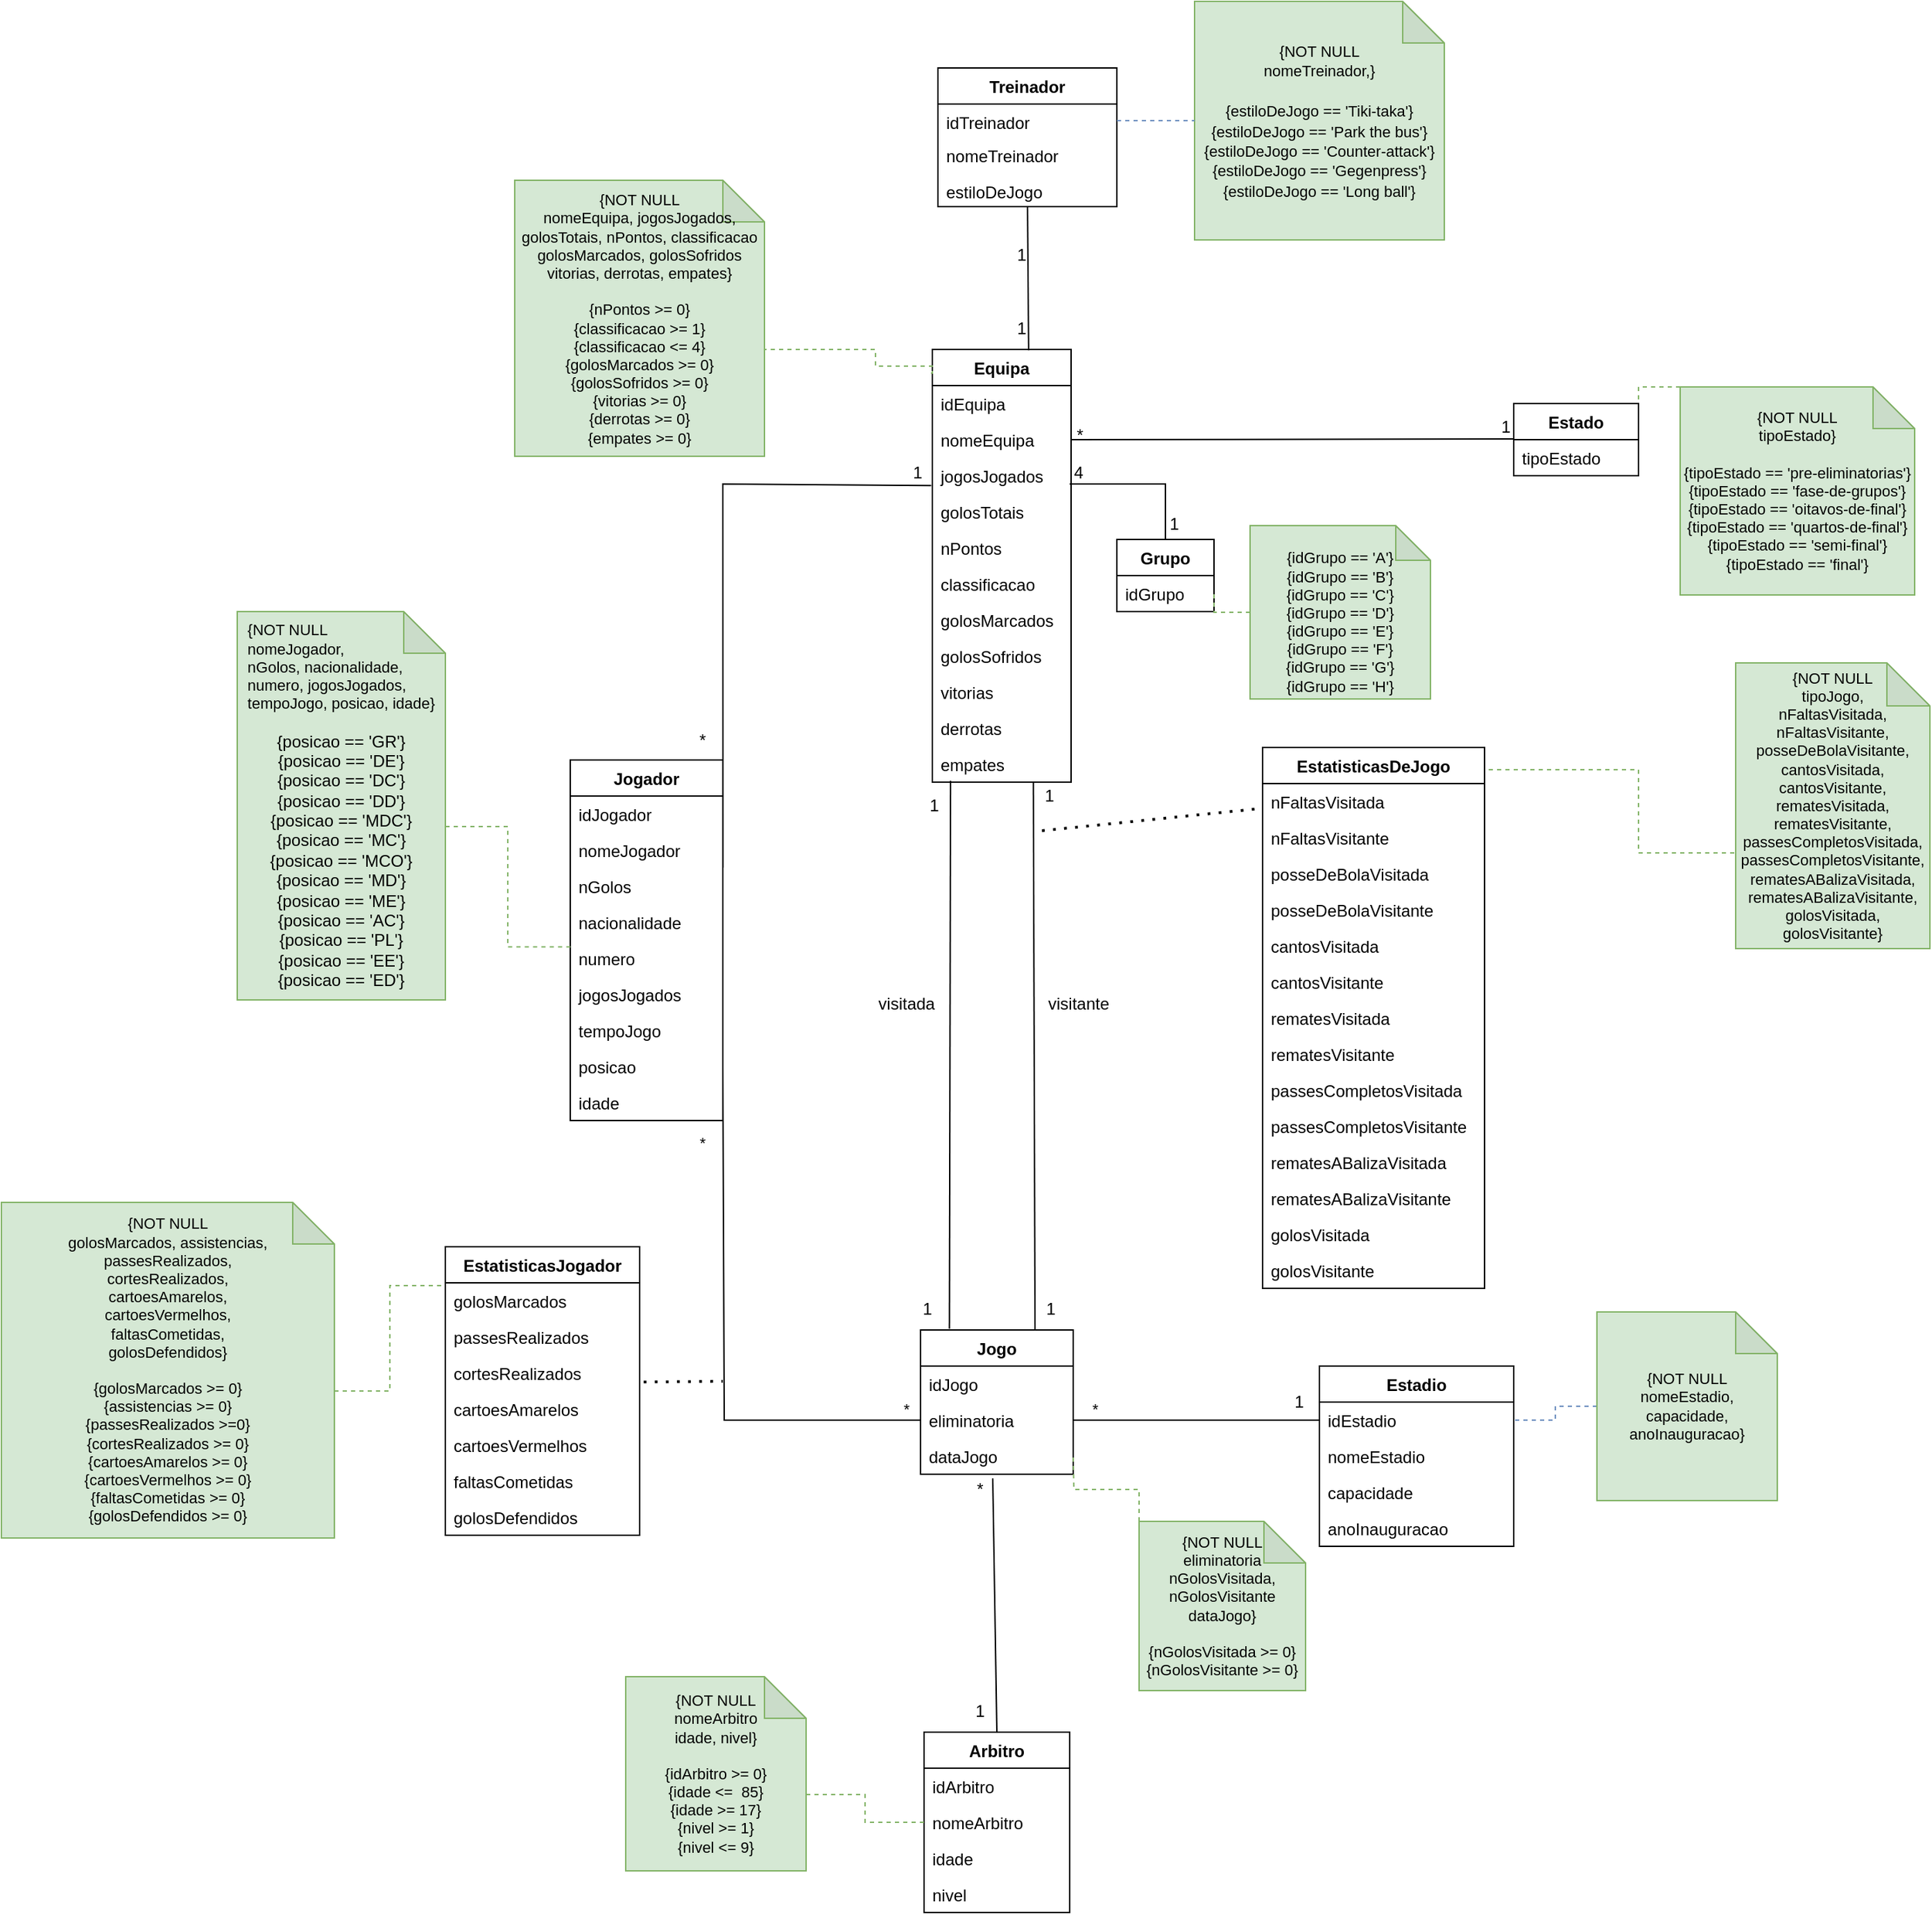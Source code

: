 <mxfile version="20.7.4" type="device"><diagram id="o1fKpXjpZKO0QUA-Rvre" name="Page-1"><mxGraphModel dx="2514" dy="2068" grid="1" gridSize="10" guides="1" tooltips="1" connect="1" arrows="1" fold="1" page="1" pageScale="1" pageWidth="827" pageHeight="1169" math="0" shadow="0"><root><mxCell id="0"/><mxCell id="1" parent="0"/><mxCell id="t4K7Rf3jq_P4CS6nvT9M-1" value="Equipa" style="swimlane;fontStyle=1;align=center;verticalAlign=top;childLayout=stackLayout;horizontal=1;startSize=26;horizontalStack=0;resizeParent=1;resizeParentMax=0;resizeLast=0;collapsible=1;marginBottom=0;" parent="1" vertex="1"><mxGeometry x="281" y="13" width="100" height="312" as="geometry"/></mxCell><mxCell id="t4K7Rf3jq_P4CS6nvT9M-2" value="idEquipa" style="text;strokeColor=none;fillColor=none;align=left;verticalAlign=top;spacingLeft=4;spacingRight=4;overflow=hidden;rotatable=0;points=[[0,0.5],[1,0.5]];portConstraint=eastwest;" parent="t4K7Rf3jq_P4CS6nvT9M-1" vertex="1"><mxGeometry y="26" width="100" height="26" as="geometry"/></mxCell><mxCell id="t4K7Rf3jq_P4CS6nvT9M-3" value="nomeEquipa" style="text;strokeColor=none;fillColor=none;align=left;verticalAlign=top;spacingLeft=4;spacingRight=4;overflow=hidden;rotatable=0;points=[[0,0.5],[1,0.5]];portConstraint=eastwest;fontStyle=0" parent="t4K7Rf3jq_P4CS6nvT9M-1" vertex="1"><mxGeometry y="52" width="100" height="26" as="geometry"/></mxCell><mxCell id="t4K7Rf3jq_P4CS6nvT9M-4" value="jogosJogados" style="text;strokeColor=none;fillColor=none;align=left;verticalAlign=top;spacingLeft=4;spacingRight=4;overflow=hidden;rotatable=0;points=[[0,0.5],[1,0.5]];portConstraint=eastwest;" parent="t4K7Rf3jq_P4CS6nvT9M-1" vertex="1"><mxGeometry y="78" width="100" height="26" as="geometry"/></mxCell><mxCell id="t4K7Rf3jq_P4CS6nvT9M-5" value="golosTotais" style="text;strokeColor=none;fillColor=none;align=left;verticalAlign=top;spacingLeft=4;spacingRight=4;overflow=hidden;rotatable=0;points=[[0,0.5],[1,0.5]];portConstraint=eastwest;" parent="t4K7Rf3jq_P4CS6nvT9M-1" vertex="1"><mxGeometry y="104" width="100" height="26" as="geometry"/></mxCell><mxCell id="ZD6947_bh7tie47ySwSX-15" value="nPontos" style="text;strokeColor=none;fillColor=none;align=left;verticalAlign=top;spacingLeft=4;spacingRight=4;overflow=hidden;rotatable=0;points=[[0,0.5],[1,0.5]];portConstraint=eastwest;" parent="t4K7Rf3jq_P4CS6nvT9M-1" vertex="1"><mxGeometry y="130" width="100" height="26" as="geometry"/></mxCell><mxCell id="ZD6947_bh7tie47ySwSX-16" value="classificacao" style="text;strokeColor=none;fillColor=none;align=left;verticalAlign=top;spacingLeft=4;spacingRight=4;overflow=hidden;rotatable=0;points=[[0,0.5],[1,0.5]];portConstraint=eastwest;" parent="t4K7Rf3jq_P4CS6nvT9M-1" vertex="1"><mxGeometry y="156" width="100" height="26" as="geometry"/></mxCell><mxCell id="ZD6947_bh7tie47ySwSX-17" value="golosMarcados" style="text;strokeColor=none;fillColor=none;align=left;verticalAlign=top;spacingLeft=4;spacingRight=4;overflow=hidden;rotatable=0;points=[[0,0.5],[1,0.5]];portConstraint=eastwest;" parent="t4K7Rf3jq_P4CS6nvT9M-1" vertex="1"><mxGeometry y="182" width="100" height="26" as="geometry"/></mxCell><mxCell id="ZD6947_bh7tie47ySwSX-18" value="golosSofridos" style="text;strokeColor=none;fillColor=none;align=left;verticalAlign=top;spacingLeft=4;spacingRight=4;overflow=hidden;rotatable=0;points=[[0,0.5],[1,0.5]];portConstraint=eastwest;" parent="t4K7Rf3jq_P4CS6nvT9M-1" vertex="1"><mxGeometry y="208" width="100" height="26" as="geometry"/></mxCell><mxCell id="ZD6947_bh7tie47ySwSX-19" value="vitorias" style="text;strokeColor=none;fillColor=none;align=left;verticalAlign=top;spacingLeft=4;spacingRight=4;overflow=hidden;rotatable=0;points=[[0,0.5],[1,0.5]];portConstraint=eastwest;" parent="t4K7Rf3jq_P4CS6nvT9M-1" vertex="1"><mxGeometry y="234" width="100" height="26" as="geometry"/></mxCell><mxCell id="ZD6947_bh7tie47ySwSX-20" value="derrotas" style="text;strokeColor=none;fillColor=none;align=left;verticalAlign=top;spacingLeft=4;spacingRight=4;overflow=hidden;rotatable=0;points=[[0,0.5],[1,0.5]];portConstraint=eastwest;" parent="t4K7Rf3jq_P4CS6nvT9M-1" vertex="1"><mxGeometry y="260" width="100" height="26" as="geometry"/></mxCell><mxCell id="ZD6947_bh7tie47ySwSX-21" value="empates" style="text;strokeColor=none;fillColor=none;align=left;verticalAlign=top;spacingLeft=4;spacingRight=4;overflow=hidden;rotatable=0;points=[[0,0.5],[1,0.5]];portConstraint=eastwest;" parent="t4K7Rf3jq_P4CS6nvT9M-1" vertex="1"><mxGeometry y="286" width="100" height="26" as="geometry"/></mxCell><mxCell id="t4K7Rf3jq_P4CS6nvT9M-6" value="Jogador" style="swimlane;fontStyle=1;align=center;verticalAlign=top;childLayout=stackLayout;horizontal=1;startSize=26;horizontalStack=0;resizeParent=1;resizeParentMax=0;resizeLast=0;collapsible=1;marginBottom=0;" parent="1" vertex="1"><mxGeometry x="20" y="309" width="110" height="260" as="geometry"/></mxCell><mxCell id="t4K7Rf3jq_P4CS6nvT9M-7" value="idJogador" style="text;strokeColor=none;fillColor=none;align=left;verticalAlign=top;spacingLeft=4;spacingRight=4;overflow=hidden;rotatable=0;points=[[0,0.5],[1,0.5]];portConstraint=eastwest;" parent="t4K7Rf3jq_P4CS6nvT9M-6" vertex="1"><mxGeometry y="26" width="110" height="26" as="geometry"/></mxCell><mxCell id="t4K7Rf3jq_P4CS6nvT9M-8" value="nomeJogador" style="text;strokeColor=none;fillColor=none;align=left;verticalAlign=top;spacingLeft=4;spacingRight=4;overflow=hidden;rotatable=0;points=[[0,0.5],[1,0.5]];portConstraint=eastwest;" parent="t4K7Rf3jq_P4CS6nvT9M-6" vertex="1"><mxGeometry y="52" width="110" height="26" as="geometry"/></mxCell><mxCell id="t4K7Rf3jq_P4CS6nvT9M-9" value="nGolos" style="text;strokeColor=none;fillColor=none;align=left;verticalAlign=top;spacingLeft=4;spacingRight=4;overflow=hidden;rotatable=0;points=[[0,0.5],[1,0.5]];portConstraint=eastwest;" parent="t4K7Rf3jq_P4CS6nvT9M-6" vertex="1"><mxGeometry y="78" width="110" height="26" as="geometry"/></mxCell><mxCell id="t4K7Rf3jq_P4CS6nvT9M-10" value="nacionalidade" style="text;strokeColor=none;fillColor=none;align=left;verticalAlign=top;spacingLeft=4;spacingRight=4;overflow=hidden;rotatable=0;points=[[0,0.5],[1,0.5]];portConstraint=eastwest;" parent="t4K7Rf3jq_P4CS6nvT9M-6" vertex="1"><mxGeometry y="104" width="110" height="26" as="geometry"/></mxCell><mxCell id="t4K7Rf3jq_P4CS6nvT9M-11" value="numero" style="text;strokeColor=none;fillColor=none;align=left;verticalAlign=top;spacingLeft=4;spacingRight=4;overflow=hidden;rotatable=0;points=[[0,0.5],[1,0.5]];portConstraint=eastwest;" parent="t4K7Rf3jq_P4CS6nvT9M-6" vertex="1"><mxGeometry y="130" width="110" height="26" as="geometry"/></mxCell><mxCell id="t4K7Rf3jq_P4CS6nvT9M-12" value="jogosJogados" style="text;strokeColor=none;fillColor=none;align=left;verticalAlign=top;spacingLeft=4;spacingRight=4;overflow=hidden;rotatable=0;points=[[0,0.5],[1,0.5]];portConstraint=eastwest;" parent="t4K7Rf3jq_P4CS6nvT9M-6" vertex="1"><mxGeometry y="156" width="110" height="26" as="geometry"/></mxCell><mxCell id="t4K7Rf3jq_P4CS6nvT9M-13" value="tempoJogo" style="text;strokeColor=none;fillColor=none;align=left;verticalAlign=top;spacingLeft=4;spacingRight=4;overflow=hidden;rotatable=0;points=[[0,0.5],[1,0.5]];portConstraint=eastwest;" parent="t4K7Rf3jq_P4CS6nvT9M-6" vertex="1"><mxGeometry y="182" width="110" height="26" as="geometry"/></mxCell><mxCell id="t4K7Rf3jq_P4CS6nvT9M-14" value="posicao" style="text;strokeColor=none;fillColor=none;align=left;verticalAlign=top;spacingLeft=4;spacingRight=4;overflow=hidden;rotatable=0;points=[[0,0.5],[1,0.5]];portConstraint=eastwest;" parent="t4K7Rf3jq_P4CS6nvT9M-6" vertex="1"><mxGeometry y="208" width="110" height="26" as="geometry"/></mxCell><mxCell id="t4K7Rf3jq_P4CS6nvT9M-15" value="idade" style="text;strokeColor=none;fillColor=none;align=left;verticalAlign=top;spacingLeft=4;spacingRight=4;overflow=hidden;rotatable=0;points=[[0,0.5],[1,0.5]];portConstraint=eastwest;" parent="t4K7Rf3jq_P4CS6nvT9M-6" vertex="1"><mxGeometry y="234" width="110" height="26" as="geometry"/></mxCell><mxCell id="t4K7Rf3jq_P4CS6nvT9M-16" value="" style="endArrow=none;html=1;rounded=0;entryX=-0.008;entryY=0.773;entryDx=0;entryDy=0;exitX=1.001;exitY=-0.016;exitDx=0;exitDy=0;exitPerimeter=0;entryPerimeter=0;" parent="1" source="t4K7Rf3jq_P4CS6nvT9M-9" target="t4K7Rf3jq_P4CS6nvT9M-4" edge="1"><mxGeometry width="50" height="50" relative="1" as="geometry"><mxPoint x="170" y="160" as="sourcePoint"/><mxPoint x="220" y="110" as="targetPoint"/><Array as="points"><mxPoint x="130" y="110"/></Array></mxGeometry></mxCell><mxCell id="t4K7Rf3jq_P4CS6nvT9M-17" value="Jogo" style="swimlane;fontStyle=1;align=center;verticalAlign=top;childLayout=stackLayout;horizontal=1;startSize=26;horizontalStack=0;resizeParent=1;resizeParentMax=0;resizeLast=0;collapsible=1;marginBottom=0;" parent="1" vertex="1"><mxGeometry x="272.5" y="720" width="110" height="104" as="geometry"/></mxCell><mxCell id="t4K7Rf3jq_P4CS6nvT9M-18" value="idJogo" style="text;strokeColor=none;fillColor=none;align=left;verticalAlign=top;spacingLeft=4;spacingRight=4;overflow=hidden;rotatable=0;points=[[0,0.5],[1,0.5]];portConstraint=eastwest;" parent="t4K7Rf3jq_P4CS6nvT9M-17" vertex="1"><mxGeometry y="26" width="110" height="26" as="geometry"/></mxCell><mxCell id="t4K7Rf3jq_P4CS6nvT9M-19" value="eliminatoria" style="text;strokeColor=none;fillColor=none;align=left;verticalAlign=top;spacingLeft=4;spacingRight=4;overflow=hidden;rotatable=0;points=[[0,0.5],[1,0.5]];portConstraint=eastwest;" parent="t4K7Rf3jq_P4CS6nvT9M-17" vertex="1"><mxGeometry y="52" width="110" height="26" as="geometry"/></mxCell><mxCell id="t4K7Rf3jq_P4CS6nvT9M-22" value="dataJogo" style="text;strokeColor=none;fillColor=none;align=left;verticalAlign=top;spacingLeft=4;spacingRight=4;overflow=hidden;rotatable=0;points=[[0,0.5],[1,0.5]];portConstraint=eastwest;" parent="t4K7Rf3jq_P4CS6nvT9M-17" vertex="1"><mxGeometry y="78" width="110" height="26" as="geometry"/></mxCell><mxCell id="t4K7Rf3jq_P4CS6nvT9M-23" value="" style="endArrow=none;html=1;rounded=0;entryX=0.131;entryY=0.963;entryDx=0;entryDy=0;entryPerimeter=0;exitX=0.189;exitY=-0.009;exitDx=0;exitDy=0;exitPerimeter=0;" parent="1" source="t4K7Rf3jq_P4CS6nvT9M-17" target="ZD6947_bh7tie47ySwSX-21" edge="1"><mxGeometry width="50" height="50" relative="1" as="geometry"><mxPoint x="280" y="430" as="sourcePoint"/><mxPoint x="330" y="380" as="targetPoint"/></mxGeometry></mxCell><mxCell id="t4K7Rf3jq_P4CS6nvT9M-24" value="" style="endArrow=none;html=1;rounded=0;entryX=0.728;entryY=0.99;entryDx=0;entryDy=0;entryPerimeter=0;exitX=0.75;exitY=0;exitDx=0;exitDy=0;" parent="1" source="t4K7Rf3jq_P4CS6nvT9M-17" target="ZD6947_bh7tie47ySwSX-21" edge="1"><mxGeometry width="50" height="50" relative="1" as="geometry"><mxPoint x="280" y="430" as="sourcePoint"/><mxPoint x="330" y="380" as="targetPoint"/></mxGeometry></mxCell><mxCell id="t4K7Rf3jq_P4CS6nvT9M-25" value="visitada" style="text;html=1;align=center;verticalAlign=middle;resizable=0;points=[];autosize=1;strokeColor=none;fillColor=none;" parent="1" vertex="1"><mxGeometry x="232" y="470" width="60" height="30" as="geometry"/></mxCell><mxCell id="t4K7Rf3jq_P4CS6nvT9M-26" value="visitante" style="text;html=1;align=center;verticalAlign=middle;resizable=0;points=[];autosize=1;strokeColor=none;fillColor=none;" parent="1" vertex="1"><mxGeometry x="351" y="470" width="70" height="30" as="geometry"/></mxCell><mxCell id="t4K7Rf3jq_P4CS6nvT9M-36" value="*" style="text;html=1;align=center;verticalAlign=middle;resizable=0;points=[];autosize=1;strokeColor=none;fillColor=none;" parent="1" vertex="1"><mxGeometry x="100" y="280" width="30" height="30" as="geometry"/></mxCell><mxCell id="t4K7Rf3jq_P4CS6nvT9M-37" value="1" style="text;html=1;align=center;verticalAlign=middle;resizable=0;points=[];autosize=1;strokeColor=none;fillColor=none;" parent="1" vertex="1"><mxGeometry x="255" y="87" width="30" height="30" as="geometry"/></mxCell><mxCell id="t4K7Rf3jq_P4CS6nvT9M-38" value="Estado" style="swimlane;fontStyle=1;align=center;verticalAlign=top;childLayout=stackLayout;horizontal=1;startSize=26;horizontalStack=0;resizeParent=1;resizeParentMax=0;resizeLast=0;collapsible=1;marginBottom=0;" parent="1" vertex="1"><mxGeometry x="700" y="52" width="90" height="52" as="geometry"/></mxCell><mxCell id="t4K7Rf3jq_P4CS6nvT9M-39" value="tipoEstado" style="text;strokeColor=none;fillColor=none;align=left;verticalAlign=top;spacingLeft=4;spacingRight=4;overflow=hidden;rotatable=0;points=[[0,0.5],[1,0.5]];portConstraint=eastwest;" parent="t4K7Rf3jq_P4CS6nvT9M-38" vertex="1"><mxGeometry y="26" width="90" height="26" as="geometry"/></mxCell><mxCell id="t4K7Rf3jq_P4CS6nvT9M-40" value="Grupo" style="swimlane;fontStyle=1;align=center;verticalAlign=top;childLayout=stackLayout;horizontal=1;startSize=26;horizontalStack=0;resizeParent=1;resizeParentMax=0;resizeLast=0;collapsible=1;marginBottom=0;" parent="1" vertex="1"><mxGeometry x="414" y="150" width="70" height="52" as="geometry"/></mxCell><mxCell id="t4K7Rf3jq_P4CS6nvT9M-41" value="idGrupo" style="text;strokeColor=none;fillColor=none;align=left;verticalAlign=top;spacingLeft=4;spacingRight=4;overflow=hidden;rotatable=0;points=[[0,0.5],[1,0.5]];portConstraint=eastwest;" parent="t4K7Rf3jq_P4CS6nvT9M-40" vertex="1"><mxGeometry y="26" width="70" height="26" as="geometry"/></mxCell><mxCell id="t4K7Rf3jq_P4CS6nvT9M-42" value="" style="endArrow=none;html=1;rounded=0;exitX=1;exitY=0.5;exitDx=0;exitDy=0;entryX=0.002;entryY=-0.018;entryDx=0;entryDy=0;entryPerimeter=0;" parent="1" source="t4K7Rf3jq_P4CS6nvT9M-3" target="t4K7Rf3jq_P4CS6nvT9M-39" edge="1"><mxGeometry width="50" height="50" relative="1" as="geometry"><mxPoint x="430" y="130" as="sourcePoint"/><mxPoint x="480" y="80" as="targetPoint"/></mxGeometry></mxCell><mxCell id="t4K7Rf3jq_P4CS6nvT9M-43" value="" style="endArrow=none;html=1;rounded=0;entryX=0.5;entryY=0;entryDx=0;entryDy=0;" parent="1" target="t4K7Rf3jq_P4CS6nvT9M-40" edge="1"><mxGeometry width="50" height="50" relative="1" as="geometry"><mxPoint x="380.0" y="110" as="sourcePoint"/><mxPoint x="430" y="110" as="targetPoint"/><Array as="points"><mxPoint x="449" y="110"/></Array></mxGeometry></mxCell><mxCell id="t4K7Rf3jq_P4CS6nvT9M-44" value="*" style="text;html=1;align=center;verticalAlign=middle;resizable=0;points=[];autosize=1;strokeColor=none;fillColor=none;" parent="1" vertex="1"><mxGeometry x="372" y="60" width="30" height="30" as="geometry"/></mxCell><mxCell id="t4K7Rf3jq_P4CS6nvT9M-45" value="1" style="text;html=1;align=center;verticalAlign=middle;resizable=0;points=[];autosize=1;strokeColor=none;fillColor=none;" parent="1" vertex="1"><mxGeometry x="679" y="54" width="30" height="30" as="geometry"/></mxCell><mxCell id="t4K7Rf3jq_P4CS6nvT9M-46" value="4" style="text;html=1;align=center;verticalAlign=middle;resizable=0;points=[];autosize=1;strokeColor=none;fillColor=none;" parent="1" vertex="1"><mxGeometry x="371" y="87" width="30" height="30" as="geometry"/></mxCell><mxCell id="t4K7Rf3jq_P4CS6nvT9M-47" value="1" style="text;html=1;align=center;verticalAlign=middle;resizable=0;points=[];autosize=1;strokeColor=none;fillColor=none;" parent="1" vertex="1"><mxGeometry x="440" y="124" width="30" height="30" as="geometry"/></mxCell><mxCell id="t4K7Rf3jq_P4CS6nvT9M-49" value="1" style="text;html=1;align=center;verticalAlign=middle;resizable=0;points=[];autosize=1;strokeColor=none;fillColor=none;" parent="1" vertex="1"><mxGeometry x="350" y="320" width="30" height="30" as="geometry"/></mxCell><mxCell id="t4K7Rf3jq_P4CS6nvT9M-50" value="1" style="text;html=1;align=center;verticalAlign=middle;resizable=0;points=[];autosize=1;strokeColor=none;fillColor=none;" parent="1" vertex="1"><mxGeometry x="262" y="690" width="30" height="30" as="geometry"/></mxCell><mxCell id="t4K7Rf3jq_P4CS6nvT9M-51" value="EstatisticasDeJogo" style="swimlane;fontStyle=1;align=center;verticalAlign=top;childLayout=stackLayout;horizontal=1;startSize=26;horizontalStack=0;resizeParent=1;resizeParentMax=0;resizeLast=0;collapsible=1;marginBottom=0;" parent="1" vertex="1"><mxGeometry x="519" y="300" width="160" height="390" as="geometry"/></mxCell><mxCell id="t4K7Rf3jq_P4CS6nvT9M-53" value="nFaltasVisitada" style="text;strokeColor=none;fillColor=none;align=left;verticalAlign=top;spacingLeft=4;spacingRight=4;overflow=hidden;rotatable=0;points=[[0,0.5],[1,0.5]];portConstraint=eastwest;" parent="t4K7Rf3jq_P4CS6nvT9M-51" vertex="1"><mxGeometry y="26" width="160" height="26" as="geometry"/></mxCell><mxCell id="t4K7Rf3jq_P4CS6nvT9M-54" value="nFaltasVisitante" style="text;strokeColor=none;fillColor=none;align=left;verticalAlign=top;spacingLeft=4;spacingRight=4;overflow=hidden;rotatable=0;points=[[0,0.5],[1,0.5]];portConstraint=eastwest;" parent="t4K7Rf3jq_P4CS6nvT9M-51" vertex="1"><mxGeometry y="52" width="160" height="26" as="geometry"/></mxCell><mxCell id="t4K7Rf3jq_P4CS6nvT9M-55" value="posseDeBolaVisitada&#10;" style="text;strokeColor=none;fillColor=none;align=left;verticalAlign=top;spacingLeft=4;spacingRight=4;overflow=hidden;rotatable=0;points=[[0,0.5],[1,0.5]];portConstraint=eastwest;" parent="t4K7Rf3jq_P4CS6nvT9M-51" vertex="1"><mxGeometry y="78" width="160" height="26" as="geometry"/></mxCell><mxCell id="ZD6947_bh7tie47ySwSX-7" value="posseDeBolaVisitante&#10;" style="text;strokeColor=none;fillColor=none;align=left;verticalAlign=top;spacingLeft=4;spacingRight=4;overflow=hidden;rotatable=0;points=[[0,0.5],[1,0.5]];portConstraint=eastwest;" parent="t4K7Rf3jq_P4CS6nvT9M-51" vertex="1"><mxGeometry y="104" width="160" height="26" as="geometry"/></mxCell><mxCell id="t4K7Rf3jq_P4CS6nvT9M-56" value="cantosVisitada&#10;" style="text;strokeColor=none;fillColor=none;align=left;verticalAlign=top;spacingLeft=4;spacingRight=4;overflow=hidden;rotatable=0;points=[[0,0.5],[1,0.5]];portConstraint=eastwest;" parent="t4K7Rf3jq_P4CS6nvT9M-51" vertex="1"><mxGeometry y="130" width="160" height="26" as="geometry"/></mxCell><mxCell id="ZD6947_bh7tie47ySwSX-8" value="cantosVisitante&#10;" style="text;strokeColor=none;fillColor=none;align=left;verticalAlign=top;spacingLeft=4;spacingRight=4;overflow=hidden;rotatable=0;points=[[0,0.5],[1,0.5]];portConstraint=eastwest;" parent="t4K7Rf3jq_P4CS6nvT9M-51" vertex="1"><mxGeometry y="156" width="160" height="26" as="geometry"/></mxCell><mxCell id="t4K7Rf3jq_P4CS6nvT9M-57" value="rematesVisitada" style="text;strokeColor=none;fillColor=none;align=left;verticalAlign=top;spacingLeft=4;spacingRight=4;overflow=hidden;rotatable=0;points=[[0,0.5],[1,0.5]];portConstraint=eastwest;" parent="t4K7Rf3jq_P4CS6nvT9M-51" vertex="1"><mxGeometry y="182" width="160" height="26" as="geometry"/></mxCell><mxCell id="ZD6947_bh7tie47ySwSX-9" value="rematesVisitante&#10;" style="text;strokeColor=none;fillColor=none;align=left;verticalAlign=top;spacingLeft=4;spacingRight=4;overflow=hidden;rotatable=0;points=[[0,0.5],[1,0.5]];portConstraint=eastwest;" parent="t4K7Rf3jq_P4CS6nvT9M-51" vertex="1"><mxGeometry y="208" width="160" height="26" as="geometry"/></mxCell><mxCell id="t4K7Rf3jq_P4CS6nvT9M-58" value="passesCompletosVisitada" style="text;strokeColor=none;fillColor=none;align=left;verticalAlign=top;spacingLeft=4;spacingRight=4;overflow=hidden;rotatable=0;points=[[0,0.5],[1,0.5]];portConstraint=eastwest;" parent="t4K7Rf3jq_P4CS6nvT9M-51" vertex="1"><mxGeometry y="234" width="160" height="26" as="geometry"/></mxCell><mxCell id="ZD6947_bh7tie47ySwSX-10" value="passesCompletosVisitante&#10;" style="text;strokeColor=none;fillColor=none;align=left;verticalAlign=top;spacingLeft=4;spacingRight=4;overflow=hidden;rotatable=0;points=[[0,0.5],[1,0.5]];portConstraint=eastwest;" parent="t4K7Rf3jq_P4CS6nvT9M-51" vertex="1"><mxGeometry y="260" width="160" height="26" as="geometry"/></mxCell><mxCell id="t4K7Rf3jq_P4CS6nvT9M-59" value="rematesABalizaVisitada" style="text;strokeColor=none;fillColor=none;align=left;verticalAlign=top;spacingLeft=4;spacingRight=4;overflow=hidden;rotatable=0;points=[[0,0.5],[1,0.5]];portConstraint=eastwest;" parent="t4K7Rf3jq_P4CS6nvT9M-51" vertex="1"><mxGeometry y="286" width="160" height="26" as="geometry"/></mxCell><mxCell id="ZD6947_bh7tie47ySwSX-11" value="rematesABalizaVisitante" style="text;strokeColor=none;fillColor=none;align=left;verticalAlign=top;spacingLeft=4;spacingRight=4;overflow=hidden;rotatable=0;points=[[0,0.5],[1,0.5]];portConstraint=eastwest;" parent="t4K7Rf3jq_P4CS6nvT9M-51" vertex="1"><mxGeometry y="312" width="160" height="26" as="geometry"/></mxCell><mxCell id="ZD6947_bh7tie47ySwSX-12" value="golosVisitada" style="text;strokeColor=none;fillColor=none;align=left;verticalAlign=top;spacingLeft=4;spacingRight=4;overflow=hidden;rotatable=0;points=[[0,0.5],[1,0.5]];portConstraint=eastwest;" parent="t4K7Rf3jq_P4CS6nvT9M-51" vertex="1"><mxGeometry y="338" width="160" height="26" as="geometry"/></mxCell><mxCell id="ZD6947_bh7tie47ySwSX-13" value="golosVisitante" style="text;strokeColor=none;fillColor=none;align=left;verticalAlign=top;spacingLeft=4;spacingRight=4;overflow=hidden;rotatable=0;points=[[0,0.5],[1,0.5]];portConstraint=eastwest;" parent="t4K7Rf3jq_P4CS6nvT9M-51" vertex="1"><mxGeometry y="364" width="160" height="26" as="geometry"/></mxCell><mxCell id="t4K7Rf3jq_P4CS6nvT9M-60" value="" style="endArrow=none;dashed=1;html=1;dashPattern=1 3;strokeWidth=2;rounded=0;entryX=-0.004;entryY=0.689;entryDx=0;entryDy=0;entryPerimeter=0;" parent="1" target="t4K7Rf3jq_P4CS6nvT9M-53" edge="1"><mxGeometry width="50" height="50" relative="1" as="geometry"><mxPoint x="360" y="360" as="sourcePoint"/><mxPoint x="410" y="310" as="targetPoint"/></mxGeometry></mxCell><mxCell id="t4K7Rf3jq_P4CS6nvT9M-61" value="EstatisticasJogador" style="swimlane;fontStyle=1;align=center;verticalAlign=top;childLayout=stackLayout;horizontal=1;startSize=26;horizontalStack=0;resizeParent=1;resizeParentMax=0;resizeLast=0;collapsible=1;marginBottom=0;" parent="1" vertex="1"><mxGeometry x="-70" y="660" width="140" height="208" as="geometry"/></mxCell><mxCell id="t4K7Rf3jq_P4CS6nvT9M-62" value="golosMarcados" style="text;strokeColor=none;fillColor=none;align=left;verticalAlign=top;spacingLeft=4;spacingRight=4;overflow=hidden;rotatable=0;points=[[0,0.5],[1,0.5]];portConstraint=eastwest;" parent="t4K7Rf3jq_P4CS6nvT9M-61" vertex="1"><mxGeometry y="26" width="140" height="26" as="geometry"/></mxCell><mxCell id="t4K7Rf3jq_P4CS6nvT9M-64" value="passesRealizados" style="text;strokeColor=none;fillColor=none;align=left;verticalAlign=top;spacingLeft=4;spacingRight=4;overflow=hidden;rotatable=0;points=[[0,0.5],[1,0.5]];portConstraint=eastwest;" parent="t4K7Rf3jq_P4CS6nvT9M-61" vertex="1"><mxGeometry y="52" width="140" height="26" as="geometry"/></mxCell><mxCell id="t4K7Rf3jq_P4CS6nvT9M-65" value="cortesRealizados" style="text;strokeColor=none;fillColor=none;align=left;verticalAlign=top;spacingLeft=4;spacingRight=4;overflow=hidden;rotatable=0;points=[[0,0.5],[1,0.5]];portConstraint=eastwest;" parent="t4K7Rf3jq_P4CS6nvT9M-61" vertex="1"><mxGeometry y="78" width="140" height="26" as="geometry"/></mxCell><mxCell id="t4K7Rf3jq_P4CS6nvT9M-66" value="cartoesAmarelos" style="text;strokeColor=none;fillColor=none;align=left;verticalAlign=top;spacingLeft=4;spacingRight=4;overflow=hidden;rotatable=0;points=[[0,0.5],[1,0.5]];portConstraint=eastwest;" parent="t4K7Rf3jq_P4CS6nvT9M-61" vertex="1"><mxGeometry y="104" width="140" height="26" as="geometry"/></mxCell><mxCell id="t4K7Rf3jq_P4CS6nvT9M-67" value="cartoesVermelhos" style="text;strokeColor=none;fillColor=none;align=left;verticalAlign=top;spacingLeft=4;spacingRight=4;overflow=hidden;rotatable=0;points=[[0,0.5],[1,0.5]];portConstraint=eastwest;" parent="t4K7Rf3jq_P4CS6nvT9M-61" vertex="1"><mxGeometry y="130" width="140" height="26" as="geometry"/></mxCell><mxCell id="t4K7Rf3jq_P4CS6nvT9M-68" value="faltasCometidas" style="text;strokeColor=none;fillColor=none;align=left;verticalAlign=top;spacingLeft=4;spacingRight=4;overflow=hidden;rotatable=0;points=[[0,0.5],[1,0.5]];portConstraint=eastwest;" parent="t4K7Rf3jq_P4CS6nvT9M-61" vertex="1"><mxGeometry y="156" width="140" height="26" as="geometry"/></mxCell><mxCell id="t4K7Rf3jq_P4CS6nvT9M-69" value="golosDefendidos" style="text;strokeColor=none;fillColor=none;align=left;verticalAlign=top;spacingLeft=4;spacingRight=4;overflow=hidden;rotatable=0;points=[[0,0.5],[1,0.5]];portConstraint=eastwest;" parent="t4K7Rf3jq_P4CS6nvT9M-61" vertex="1"><mxGeometry y="182" width="140" height="26" as="geometry"/></mxCell><mxCell id="t4K7Rf3jq_P4CS6nvT9M-71" value="Arbitro" style="swimlane;fontStyle=1;align=center;verticalAlign=top;childLayout=stackLayout;horizontal=1;startSize=26;horizontalStack=0;resizeParent=1;resizeParentMax=0;resizeLast=0;collapsible=1;marginBottom=0;" parent="1" vertex="1"><mxGeometry x="275" y="1010" width="105" height="130" as="geometry"/></mxCell><mxCell id="t4K7Rf3jq_P4CS6nvT9M-72" value="idArbitro" style="text;strokeColor=none;fillColor=none;align=left;verticalAlign=top;spacingLeft=4;spacingRight=4;overflow=hidden;rotatable=0;points=[[0,0.5],[1,0.5]];portConstraint=eastwest;" parent="t4K7Rf3jq_P4CS6nvT9M-71" vertex="1"><mxGeometry y="26" width="105" height="26" as="geometry"/></mxCell><mxCell id="t4K7Rf3jq_P4CS6nvT9M-73" value="nomeArbitro" style="text;strokeColor=none;fillColor=none;align=left;verticalAlign=top;spacingLeft=4;spacingRight=4;overflow=hidden;rotatable=0;points=[[0,0.5],[1,0.5]];portConstraint=eastwest;" parent="t4K7Rf3jq_P4CS6nvT9M-71" vertex="1"><mxGeometry y="52" width="105" height="26" as="geometry"/></mxCell><mxCell id="t4K7Rf3jq_P4CS6nvT9M-74" value="idade" style="text;strokeColor=none;fillColor=none;align=left;verticalAlign=top;spacingLeft=4;spacingRight=4;overflow=hidden;rotatable=0;points=[[0,0.5],[1,0.5]];portConstraint=eastwest;" parent="t4K7Rf3jq_P4CS6nvT9M-71" vertex="1"><mxGeometry y="78" width="105" height="26" as="geometry"/></mxCell><mxCell id="t4K7Rf3jq_P4CS6nvT9M-75" value="nivel" style="text;strokeColor=none;fillColor=none;align=left;verticalAlign=top;spacingLeft=4;spacingRight=4;overflow=hidden;rotatable=0;points=[[0,0.5],[1,0.5]];portConstraint=eastwest;" parent="t4K7Rf3jq_P4CS6nvT9M-71" vertex="1"><mxGeometry y="104" width="105" height="26" as="geometry"/></mxCell><mxCell id="t4K7Rf3jq_P4CS6nvT9M-76" value="" style="endArrow=none;html=1;rounded=0;entryX=0.473;entryY=1.115;entryDx=0;entryDy=0;entryPerimeter=0;exitX=0.5;exitY=0;exitDx=0;exitDy=0;" parent="1" source="t4K7Rf3jq_P4CS6nvT9M-71" target="t4K7Rf3jq_P4CS6nvT9M-22" edge="1"><mxGeometry width="50" height="50" relative="1" as="geometry"><mxPoint x="300" y="620" as="sourcePoint"/><mxPoint x="350" y="570" as="targetPoint"/></mxGeometry></mxCell><mxCell id="t4K7Rf3jq_P4CS6nvT9M-77" value="1" style="text;html=1;align=center;verticalAlign=middle;resizable=0;points=[];autosize=1;strokeColor=none;fillColor=none;" parent="1" vertex="1"><mxGeometry x="351" y="690" width="30" height="30" as="geometry"/></mxCell><mxCell id="t4K7Rf3jq_P4CS6nvT9M-78" value="1" style="text;html=1;align=center;verticalAlign=middle;resizable=0;points=[];autosize=1;strokeColor=none;fillColor=none;" parent="1" vertex="1"><mxGeometry x="300" y="980" width="30" height="30" as="geometry"/></mxCell><mxCell id="t4K7Rf3jq_P4CS6nvT9M-82" style="edgeStyle=orthogonalEdgeStyle;rounded=0;orthogonalLoop=1;jettySize=auto;html=1;exitX=0;exitY=0;exitDx=150;exitDy=155;exitPerimeter=0;entryX=0.011;entryY=0.185;entryDx=0;entryDy=0;entryPerimeter=0;dashed=1;fontSize=11;endArrow=none;endFill=0;fillColor=#d5e8d4;strokeColor=#82b366;" parent="1" source="t4K7Rf3jq_P4CS6nvT9M-83" target="t4K7Rf3jq_P4CS6nvT9M-11" edge="1"><mxGeometry relative="1" as="geometry"/></mxCell><mxCell id="t4K7Rf3jq_P4CS6nvT9M-83" value="&lt;div style=&quot;text-align: left; font-size: 11px;&quot;&gt;&lt;span style=&quot;background-color: initial;&quot;&gt;&lt;font style=&quot;font-size: 11px;&quot;&gt;{NOT NULL&lt;/font&gt;&lt;/span&gt;&lt;/div&gt;&lt;font style=&quot;font-size: 11px;&quot;&gt;&lt;span style=&quot;&quot;&gt;&lt;div style=&quot;text-align: left;&quot;&gt;&lt;span style=&quot;background-color: initial;&quot;&gt;nomeJogador,&lt;/span&gt;&lt;/div&gt;&lt;/span&gt;&lt;span style=&quot;&quot;&gt;&lt;div style=&quot;text-align: left;&quot;&gt;&lt;span style=&quot;background-color: initial;&quot;&gt;nGolos,&amp;nbsp;&lt;/span&gt;&lt;span style=&quot;background-color: initial;&quot;&gt;nacionalidade,&lt;/span&gt;&lt;/div&gt;&lt;/span&gt;&lt;span style=&quot;&quot;&gt;&lt;div style=&quot;text-align: left;&quot;&gt;&lt;span style=&quot;background-color: initial;&quot;&gt;numero,&amp;nbsp;&lt;/span&gt;&lt;span style=&quot;background-color: initial;&quot;&gt;jogosJogados,&lt;/span&gt;&lt;/div&gt;&lt;/span&gt;&lt;span style=&quot;&quot;&gt;&lt;div style=&quot;text-align: left;&quot;&gt;&lt;span style=&quot;background-color: initial;&quot;&gt;tempoJogo,&amp;nbsp;&lt;/span&gt;&lt;span style=&quot;background-color: initial;&quot;&gt;posicao,&amp;nbsp;&lt;/span&gt;&lt;span style=&quot;background-color: initial;&quot;&gt;idade&lt;/span&gt;&lt;span style=&quot;background-color: initial;&quot;&gt;}&lt;/span&gt;&lt;/div&gt;&lt;/span&gt;&lt;/font&gt;&lt;div style=&quot;text-align: left; font-size: 11px;&quot;&gt;&lt;br&gt;&lt;/div&gt;{posicao == 'GR'}&lt;br&gt;{posicao == 'DE'}&lt;br&gt;{posicao == 'DC'}&lt;br&gt;{posicao == 'DD'}&lt;br&gt;{posicao == 'MDC'}&lt;br&gt;{posicao == 'MC'}&lt;br&gt;{posicao == 'MCO'}&lt;br&gt;{posicao == 'MD'}&lt;br&gt;{posicao == 'ME'}&lt;br&gt;{posicao == 'AC'}&lt;br&gt;{posicao == 'PL'}&lt;br&gt;{posicao == 'EE'}&lt;br&gt;{posicao == 'ED'}" style="shape=note;whiteSpace=wrap;html=1;backgroundOutline=1;darkOpacity=0.05;fillColor=#d5e8d4;strokeColor=#82b366;" parent="1" vertex="1"><mxGeometry x="-220" y="202" width="150" height="280" as="geometry"/></mxCell><mxCell id="t4K7Rf3jq_P4CS6nvT9M-84" style="edgeStyle=orthogonalEdgeStyle;rounded=0;orthogonalLoop=1;jettySize=auto;html=1;exitX=0;exitY=0;exitDx=180;exitDy=114.5;exitPerimeter=0;dashed=1;fontSize=11;endArrow=none;endFill=0;fillColor=#d5e8d4;strokeColor=#82b366;" parent="1" source="t4K7Rf3jq_P4CS6nvT9M-97" edge="1"><mxGeometry relative="1" as="geometry"><Array as="points"><mxPoint x="240" y="13"/><mxPoint x="240" y="25"/><mxPoint x="281" y="25"/><mxPoint x="281" y="30"/></Array><mxPoint x="280" y="30" as="targetPoint"/></mxGeometry></mxCell><mxCell id="t4K7Rf3jq_P4CS6nvT9M-86" style="edgeStyle=orthogonalEdgeStyle;rounded=0;orthogonalLoop=1;jettySize=auto;html=1;exitX=0;exitY=0.5;exitDx=0;exitDy=0;exitPerimeter=0;entryX=1;entryY=0.5;entryDx=0;entryDy=0;dashed=1;fontSize=11;endArrow=none;endFill=0;fillColor=#d5e8d4;strokeColor=#82b366;" parent="1" source="t4K7Rf3jq_P4CS6nvT9M-87" target="t4K7Rf3jq_P4CS6nvT9M-41" edge="1"><mxGeometry relative="1" as="geometry"/></mxCell><mxCell id="t4K7Rf3jq_P4CS6nvT9M-87" value="&lt;br&gt;{idGrupo == 'A'}&lt;br&gt;{idGrupo == 'B'}&lt;br&gt;{idGrupo == 'C'}&lt;br&gt;{idGrupo == 'D'}&lt;br&gt;{idGrupo == 'E'}&lt;br&gt;{idGrupo == 'F'}&lt;br&gt;{idGrupo == 'G'}&lt;br&gt;{idGrupo == 'H'}" style="shape=note;whiteSpace=wrap;html=1;backgroundOutline=1;darkOpacity=0.05;fontSize=11;fillColor=#d5e8d4;strokeColor=#82b366;size=25;" parent="1" vertex="1"><mxGeometry x="510" y="140" width="130" height="125" as="geometry"/></mxCell><mxCell id="t4K7Rf3jq_P4CS6nvT9M-88" style="edgeStyle=orthogonalEdgeStyle;rounded=0;orthogonalLoop=1;jettySize=auto;html=1;exitX=0;exitY=0;exitDx=0;exitDy=0;exitPerimeter=0;entryX=1;entryY=0;entryDx=0;entryDy=0;dashed=1;fontSize=11;endArrow=none;endFill=0;fillColor=#d5e8d4;strokeColor=#82b366;" parent="1" source="t4K7Rf3jq_P4CS6nvT9M-89" target="t4K7Rf3jq_P4CS6nvT9M-38" edge="1"><mxGeometry relative="1" as="geometry"/></mxCell><mxCell id="t4K7Rf3jq_P4CS6nvT9M-89" value="{NOT NULL&lt;br&gt;tipoEstado}&lt;br&gt;&lt;br&gt;{tipoEstado == 'pre-eliminatorias'}&lt;br&gt;{tipoEstado == 'fase-de-grupos'}&lt;br&gt;{tipoEstado == 'oitavos-de-final'}&lt;br&gt;{tipoEstado == 'quartos-de-final'}&lt;br&gt;{tipoEstado == 'semi-final'}&lt;br&gt;{tipoEstado == 'final'}" style="shape=note;whiteSpace=wrap;html=1;backgroundOutline=1;darkOpacity=0.05;fontSize=11;fillColor=#d5e8d4;strokeColor=#82b366;" parent="1" vertex="1"><mxGeometry x="820" y="40" width="169" height="150" as="geometry"/></mxCell><mxCell id="t4K7Rf3jq_P4CS6nvT9M-90" style="edgeStyle=orthogonalEdgeStyle;rounded=0;orthogonalLoop=1;jettySize=auto;html=1;exitX=0;exitY=0;exitDx=0;exitDy=0;exitPerimeter=0;entryX=1.013;entryY=0.041;entryDx=0;entryDy=0;entryPerimeter=0;dashed=1;fontSize=11;endArrow=none;endFill=0;fillColor=#d5e8d4;strokeColor=#82b366;" parent="1" source="t4K7Rf3jq_P4CS6nvT9M-91" target="t4K7Rf3jq_P4CS6nvT9M-51" edge="1"><mxGeometry relative="1" as="geometry"><Array as="points"><mxPoint x="790" y="376"/></Array></mxGeometry></mxCell><mxCell id="t4K7Rf3jq_P4CS6nvT9M-91" value="{NOT NULL&lt;br&gt;tipoJogo,&lt;br&gt;&lt;div&gt;nFaltasVisitada,&lt;/div&gt;&lt;div&gt;nFaltasVisitante,&lt;/div&gt;&lt;div&gt;posseDeBolaVisitante,&lt;/div&gt;&lt;div&gt;cantosVisitada,&lt;/div&gt;&lt;div&gt;cantosVisitante, &lt;br&gt;&lt;/div&gt;&lt;div&gt;rematesVisitada,&lt;/div&gt;&lt;div&gt;rematesVisitante,&lt;br&gt;&lt;/div&gt;&lt;div&gt;passesCompletosVisitada,&lt;/div&gt;&lt;div&gt;passesCompletosVisitante,&lt;/div&gt;&lt;div&gt;rematesABalizaVisitada,&lt;/div&gt;&lt;div&gt;rematesABalizaVisitante,&lt;/div&gt;&lt;div&gt;golosVisitada,&lt;/div&gt;&lt;div&gt;golosVisitante}&lt;/div&gt;" style="shape=note;whiteSpace=wrap;html=1;backgroundOutline=1;darkOpacity=0.05;fontSize=11;fillColor=#d5e8d4;strokeColor=#82b366;size=31;" parent="1" vertex="1"><mxGeometry x="860" y="239" width="140" height="206" as="geometry"/></mxCell><mxCell id="t4K7Rf3jq_P4CS6nvT9M-92" style="edgeStyle=orthogonalEdgeStyle;rounded=0;orthogonalLoop=1;jettySize=auto;html=1;exitX=0;exitY=0;exitDx=240;exitDy=136;exitPerimeter=0;entryX=-0.013;entryY=0.077;entryDx=0;entryDy=0;entryPerimeter=0;dashed=1;fontSize=11;endArrow=none;endFill=0;fillColor=#d5e8d4;strokeColor=#82b366;" parent="1" source="t4K7Rf3jq_P4CS6nvT9M-93" target="t4K7Rf3jq_P4CS6nvT9M-62" edge="1"><mxGeometry relative="1" as="geometry"/></mxCell><mxCell id="t4K7Rf3jq_P4CS6nvT9M-93" value="{NOT NULL&lt;br&gt;golosMarcados, assistencias,&lt;br&gt;passesRealizados,&lt;br&gt;cortesRealizados,&lt;br&gt;cartoesAmarelos,&lt;br&gt;cartoesVermelhos,&lt;br&gt;faltasCometidas,&lt;br&gt;golosDefendidos}&lt;br&gt;&lt;br&gt;{golosMarcados &amp;gt;= 0}&lt;br&gt;{assistencias &amp;gt;= 0}&lt;br&gt;{passesRealizados &amp;gt;=0}&lt;br&gt;{cortesRealizados &amp;gt;= 0}&lt;br&gt;{cartoesAmarelos &amp;gt;= 0}&lt;br&gt;{cartoesVermelhos &amp;gt;= 0}&lt;br&gt;{faltasCometidas &amp;gt;= 0}&lt;br&gt;{golosDefendidos &amp;gt;= 0}" style="shape=note;whiteSpace=wrap;html=1;backgroundOutline=1;darkOpacity=0.05;fontSize=11;fillColor=#d5e8d4;strokeColor=#82b366;" parent="1" vertex="1"><mxGeometry x="-390" y="628" width="240" height="242" as="geometry"/></mxCell><mxCell id="t4K7Rf3jq_P4CS6nvT9M-97" value="{NOT NULL&lt;br&gt;nomeEquipa, jogosJogados, golosTotais, nPontos, classificacao&lt;br&gt;golosMarcados, golosSofridos&lt;br&gt;vitorias, derrotas, empates}&lt;br&gt;&lt;br&gt;{nPontos &amp;gt;= 0}&lt;br&gt;{classificacao &amp;gt;= 1}&lt;br&gt;{classificacao &amp;lt;= 4}&lt;br&gt;{golosMarcados &amp;gt;= 0}&lt;br&gt;{golosSofridos &amp;gt;= 0}&lt;br&gt;{vitorias &amp;gt;= 0}&lt;br&gt;{derrotas &amp;gt;= 0}&lt;br&gt;{empates &amp;gt;= 0}" style="shape=note;whiteSpace=wrap;html=1;backgroundOutline=1;darkOpacity=0.05;fontSize=11;fillColor=#d5e8d4;strokeColor=#82b366;" parent="1" vertex="1"><mxGeometry x="-20" y="-109" width="180" height="199" as="geometry"/></mxCell><mxCell id="t4K7Rf3jq_P4CS6nvT9M-98" style="edgeStyle=orthogonalEdgeStyle;rounded=0;orthogonalLoop=1;jettySize=auto;html=1;exitX=0;exitY=0;exitDx=130;exitDy=85;exitPerimeter=0;entryX=0;entryY=0.5;entryDx=0;entryDy=0;dashed=1;fontSize=11;endArrow=none;endFill=0;fillColor=#d5e8d4;strokeColor=#82b366;" parent="1" source="t4K7Rf3jq_P4CS6nvT9M-99" target="t4K7Rf3jq_P4CS6nvT9M-73" edge="1"><mxGeometry relative="1" as="geometry"/></mxCell><mxCell id="t4K7Rf3jq_P4CS6nvT9M-99" value="{NOT NULL&lt;br&gt;nomeArbitro&lt;br&gt;idade, nivel}&lt;br&gt;&lt;br&gt;{idArbitro &amp;gt;= 0}&lt;br&gt;{idade &amp;lt;=&amp;nbsp; 85}&lt;br&gt;{idade &amp;gt;= 17}&lt;br&gt;{nivel &amp;gt;= 1}&lt;br&gt;{nivel &amp;lt;= 9}" style="shape=note;whiteSpace=wrap;html=1;backgroundOutline=1;darkOpacity=0.05;fontSize=11;fillColor=#d5e8d4;strokeColor=#82b366;" parent="1" vertex="1"><mxGeometry x="60" y="970" width="130" height="140" as="geometry"/></mxCell><mxCell id="t4K7Rf3jq_P4CS6nvT9M-120" style="edgeStyle=orthogonalEdgeStyle;rounded=0;orthogonalLoop=1;jettySize=auto;html=1;exitX=0;exitY=0;exitDx=0;exitDy=0;exitPerimeter=0;fontSize=11;strokeColor=#82B366;dashed=1;endArrow=none;endFill=0;entryX=1;entryY=0.5;entryDx=0;entryDy=0;" parent="1" source="t4K7Rf3jq_P4CS6nvT9M-101" edge="1"><mxGeometry relative="1" as="geometry"><mxPoint x="382.5" y="811" as="targetPoint"/></mxGeometry></mxCell><mxCell id="t4K7Rf3jq_P4CS6nvT9M-101" value="{NOT NULL&lt;br&gt;eliminatoria&lt;br&gt;nGolosVisitada,&lt;br&gt;nGolosVisitante&lt;br&gt;dataJogo}&lt;br&gt;&lt;br&gt;{nGolosVisitada &amp;gt;= 0}&lt;br&gt;{nGolosVisitante &amp;gt;= 0}" style="shape=note;whiteSpace=wrap;html=1;backgroundOutline=1;darkOpacity=0.05;fontSize=11;fillColor=#d5e8d4;strokeColor=#82b366;" parent="1" vertex="1"><mxGeometry x="430" y="858" width="120" height="122" as="geometry"/></mxCell><mxCell id="t4K7Rf3jq_P4CS6nvT9M-102" value="*" style="text;html=1;align=center;verticalAlign=middle;resizable=0;points=[];autosize=1;strokeColor=none;fillColor=none;" parent="1" vertex="1"><mxGeometry x="300" y="820" width="30" height="30" as="geometry"/></mxCell><mxCell id="t4K7Rf3jq_P4CS6nvT9M-103" value="Treinador" style="swimlane;fontStyle=1;childLayout=stackLayout;horizontal=1;startSize=26;fillColor=none;horizontalStack=0;resizeParent=1;resizeParentMax=0;resizeLast=0;collapsible=1;marginBottom=0;" parent="1" vertex="1"><mxGeometry x="285" y="-190" width="129" height="100" as="geometry"/></mxCell><mxCell id="t4K7Rf3jq_P4CS6nvT9M-104" value="idTreinador" style="text;strokeColor=none;fillColor=none;align=left;verticalAlign=top;spacingLeft=4;spacingRight=4;overflow=hidden;rotatable=0;points=[[0,0.5],[1,0.5]];portConstraint=eastwest;" parent="t4K7Rf3jq_P4CS6nvT9M-103" vertex="1"><mxGeometry y="26" width="129" height="24" as="geometry"/></mxCell><mxCell id="t4K7Rf3jq_P4CS6nvT9M-105" value="nomeTreinador" style="text;strokeColor=none;fillColor=none;align=left;verticalAlign=top;spacingLeft=4;spacingRight=4;overflow=hidden;rotatable=0;points=[[0,0.5],[1,0.5]];portConstraint=eastwest;" parent="t4K7Rf3jq_P4CS6nvT9M-103" vertex="1"><mxGeometry y="50" width="129" height="26" as="geometry"/></mxCell><mxCell id="t4K7Rf3jq_P4CS6nvT9M-106" value="estiloDeJogo" style="text;strokeColor=none;fillColor=none;align=left;verticalAlign=top;spacingLeft=4;spacingRight=4;overflow=hidden;rotatable=0;points=[[0,0.5],[1,0.5]];portConstraint=eastwest;" parent="t4K7Rf3jq_P4CS6nvT9M-103" vertex="1"><mxGeometry y="76" width="129" height="24" as="geometry"/></mxCell><mxCell id="t4K7Rf3jq_P4CS6nvT9M-107" value="" style="endArrow=none;html=1;rounded=0;exitX=0.694;exitY=0.002;exitDx=0;exitDy=0;exitPerimeter=0;" parent="1" source="t4K7Rf3jq_P4CS6nvT9M-1" target="t4K7Rf3jq_P4CS6nvT9M-106" edge="1"><mxGeometry width="50" height="50" relative="1" as="geometry"><mxPoint x="351" y="10" as="sourcePoint"/><mxPoint x="366" y="-60" as="targetPoint"/></mxGeometry></mxCell><mxCell id="t4K7Rf3jq_P4CS6nvT9M-108" value="1" style="text;html=1;align=center;verticalAlign=middle;resizable=0;points=[];autosize=1;strokeColor=none;fillColor=none;" parent="1" vertex="1"><mxGeometry x="330" y="-70" width="30" height="30" as="geometry"/></mxCell><mxCell id="t4K7Rf3jq_P4CS6nvT9M-109" value="1" style="text;html=1;align=center;verticalAlign=middle;resizable=0;points=[];autosize=1;strokeColor=none;fillColor=none;" parent="1" vertex="1"><mxGeometry x="330" y="-17" width="30" height="30" as="geometry"/></mxCell><mxCell id="t4K7Rf3jq_P4CS6nvT9M-110" value="&lt;font style=&quot;font-size: 11px;&quot;&gt;{NOT NULL&lt;br&gt;nomeTreinador,}&lt;br&gt;&lt;br&gt;{estiloDeJogo == 'Tiki-taka'}&lt;br&gt;{estiloDeJogo == 'Park the bus'}&lt;br&gt;{estiloDeJogo == 'Counter-attack'}&lt;br&gt;{estiloDeJogo ==&amp;nbsp;'Gegenpress'}&lt;br&gt;{estiloDeJogo ==&amp;nbsp;'Long ball'}&lt;br&gt;&lt;/font&gt;" style="shape=note;whiteSpace=wrap;html=1;backgroundOutline=1;darkOpacity=0.05;fillColor=#d5e8d4;strokeColor=#82b366;" parent="1" vertex="1"><mxGeometry x="470" y="-238" width="180" height="172" as="geometry"/></mxCell><mxCell id="t4K7Rf3jq_P4CS6nvT9M-115" value="" style="endArrow=none;dashed=1;html=1;rounded=0;fontSize=11;entryX=0;entryY=0.5;entryDx=0;entryDy=0;entryPerimeter=0;fillColor=#dae8fc;strokeColor=#6c8ebf;exitX=1;exitY=0.5;exitDx=0;exitDy=0;" parent="1" source="t4K7Rf3jq_P4CS6nvT9M-104" target="t4K7Rf3jq_P4CS6nvT9M-110" edge="1"><mxGeometry width="50" height="50" relative="1" as="geometry"><mxPoint x="420" y="-130" as="sourcePoint"/><mxPoint x="460" y="-60" as="targetPoint"/></mxGeometry></mxCell><mxCell id="t4K7Rf3jq_P4CS6nvT9M-123" value="" style="endArrow=none;html=1;rounded=0;strokeColor=#000000;fontSize=11;exitX=1;exitY=0.5;exitDx=0;exitDy=0;entryX=0;entryY=0.5;entryDx=0;entryDy=0;" parent="1" source="t4K7Rf3jq_P4CS6nvT9M-14" target="t4K7Rf3jq_P4CS6nvT9M-19" edge="1"><mxGeometry width="50" height="50" relative="1" as="geometry"><mxPoint x="230" y="400" as="sourcePoint"/><mxPoint x="280" y="350" as="targetPoint"/><Array as="points"><mxPoint x="131" y="785"/></Array></mxGeometry></mxCell><mxCell id="t4K7Rf3jq_P4CS6nvT9M-124" value="" style="endArrow=none;dashed=1;html=1;dashPattern=1 3;strokeWidth=2;rounded=0;" parent="1" edge="1"><mxGeometry width="50" height="50" relative="1" as="geometry"><mxPoint x="72.92" y="757.47" as="sourcePoint"/><mxPoint x="130" y="757" as="targetPoint"/></mxGeometry></mxCell><mxCell id="t4K7Rf3jq_P4CS6nvT9M-126" value="*" style="text;html=1;align=center;verticalAlign=middle;resizable=0;points=[];autosize=1;strokeColor=none;fillColor=none;fontSize=11;" parent="1" vertex="1"><mxGeometry x="247" y="762" width="30" height="30" as="geometry"/></mxCell><mxCell id="t4K7Rf3jq_P4CS6nvT9M-127" value="*" style="text;html=1;align=center;verticalAlign=middle;resizable=0;points=[];autosize=1;strokeColor=none;fillColor=none;fontSize=11;" parent="1" vertex="1"><mxGeometry x="100" y="570" width="30" height="30" as="geometry"/></mxCell><mxCell id="yH6ZjyVy4MtrciGuwXzZ-6" value="Estadio" style="swimlane;fontStyle=1;childLayout=stackLayout;horizontal=1;startSize=26;fillColor=none;horizontalStack=0;resizeParent=1;resizeParentMax=0;resizeLast=0;collapsible=1;marginBottom=0;spacing=2;verticalAlign=middle;" parent="1" vertex="1"><mxGeometry x="560" y="746" width="140" height="130" as="geometry"/></mxCell><mxCell id="yH6ZjyVy4MtrciGuwXzZ-7" value="idEstadio" style="text;strokeColor=none;fillColor=none;align=left;verticalAlign=top;spacingLeft=4;spacingRight=4;overflow=hidden;rotatable=0;points=[[0,0.5],[1,0.5]];portConstraint=eastwest;" parent="yH6ZjyVy4MtrciGuwXzZ-6" vertex="1"><mxGeometry y="26" width="140" height="26" as="geometry"/></mxCell><mxCell id="yH6ZjyVy4MtrciGuwXzZ-8" value="nomeEstadio" style="text;strokeColor=none;fillColor=none;align=left;verticalAlign=top;spacingLeft=4;spacingRight=4;overflow=hidden;rotatable=0;points=[[0,0.5],[1,0.5]];portConstraint=eastwest;" parent="yH6ZjyVy4MtrciGuwXzZ-6" vertex="1"><mxGeometry y="52" width="140" height="26" as="geometry"/></mxCell><mxCell id="XE-4BnOQy8HCX6MxxSn7-1" value="capacidade" style="text;strokeColor=none;fillColor=none;align=left;verticalAlign=top;spacingLeft=4;spacingRight=4;overflow=hidden;rotatable=0;points=[[0,0.5],[1,0.5]];portConstraint=eastwest;" vertex="1" parent="yH6ZjyVy4MtrciGuwXzZ-6"><mxGeometry y="78" width="140" height="26" as="geometry"/></mxCell><mxCell id="XE-4BnOQy8HCX6MxxSn7-2" value="anoInauguracao" style="text;strokeColor=none;fillColor=none;align=left;verticalAlign=top;spacingLeft=4;spacingRight=4;overflow=hidden;rotatable=0;points=[[0,0.5],[1,0.5]];portConstraint=eastwest;" vertex="1" parent="yH6ZjyVy4MtrciGuwXzZ-6"><mxGeometry y="104" width="140" height="26" as="geometry"/></mxCell><mxCell id="yH6ZjyVy4MtrciGuwXzZ-13" style="rounded=0;orthogonalLoop=1;jettySize=auto;html=1;exitX=0;exitY=0.5;exitDx=0;exitDy=0;strokeWidth=1;endArrow=none;endFill=0;" parent="1" source="yH6ZjyVy4MtrciGuwXzZ-7" target="t4K7Rf3jq_P4CS6nvT9M-19" edge="1"><mxGeometry relative="1" as="geometry"/></mxCell><mxCell id="yH6ZjyVy4MtrciGuwXzZ-15" style="edgeStyle=orthogonalEdgeStyle;rounded=0;orthogonalLoop=1;jettySize=auto;html=1;exitX=0;exitY=0.5;exitDx=0;exitDy=0;exitPerimeter=0;entryX=1;entryY=0.5;entryDx=0;entryDy=0;strokeWidth=1;endArrow=none;endFill=0;fillColor=#dae8fc;strokeColor=#6c8ebf;dashed=1;" parent="1" source="yH6ZjyVy4MtrciGuwXzZ-14" target="yH6ZjyVy4MtrciGuwXzZ-7" edge="1"><mxGeometry relative="1" as="geometry"/></mxCell><mxCell id="yH6ZjyVy4MtrciGuwXzZ-14" value="{NOT NULL&lt;br&gt;nomeEstadio, capacidade, anoInauguracao}" style="shape=note;whiteSpace=wrap;html=1;backgroundOutline=1;darkOpacity=0.05;fontSize=11;fillColor=#d5e8d4;strokeColor=#82b366;" parent="1" vertex="1"><mxGeometry x="760" y="707" width="130" height="136" as="geometry"/></mxCell><mxCell id="t4K7Rf3jq_P4CS6nvT9M-48" value="1" style="text;html=1;align=center;verticalAlign=middle;resizable=0;points=[];autosize=1;strokeColor=none;fillColor=none;" parent="1" vertex="1"><mxGeometry x="232" y="327" width="100" height="30" as="geometry"/></mxCell><mxCell id="XE-4BnOQy8HCX6MxxSn7-3" value="1" style="text;html=1;align=center;verticalAlign=middle;resizable=0;points=[];autosize=1;strokeColor=none;fillColor=none;" vertex="1" parent="1"><mxGeometry x="530" y="757" width="30" height="30" as="geometry"/></mxCell><mxCell id="XE-4BnOQy8HCX6MxxSn7-4" value="*" style="text;html=1;align=center;verticalAlign=middle;resizable=0;points=[];autosize=1;strokeColor=none;fillColor=none;fontSize=11;" vertex="1" parent="1"><mxGeometry x="382.5" y="762" width="30" height="30" as="geometry"/></mxCell></root></mxGraphModel></diagram></mxfile>